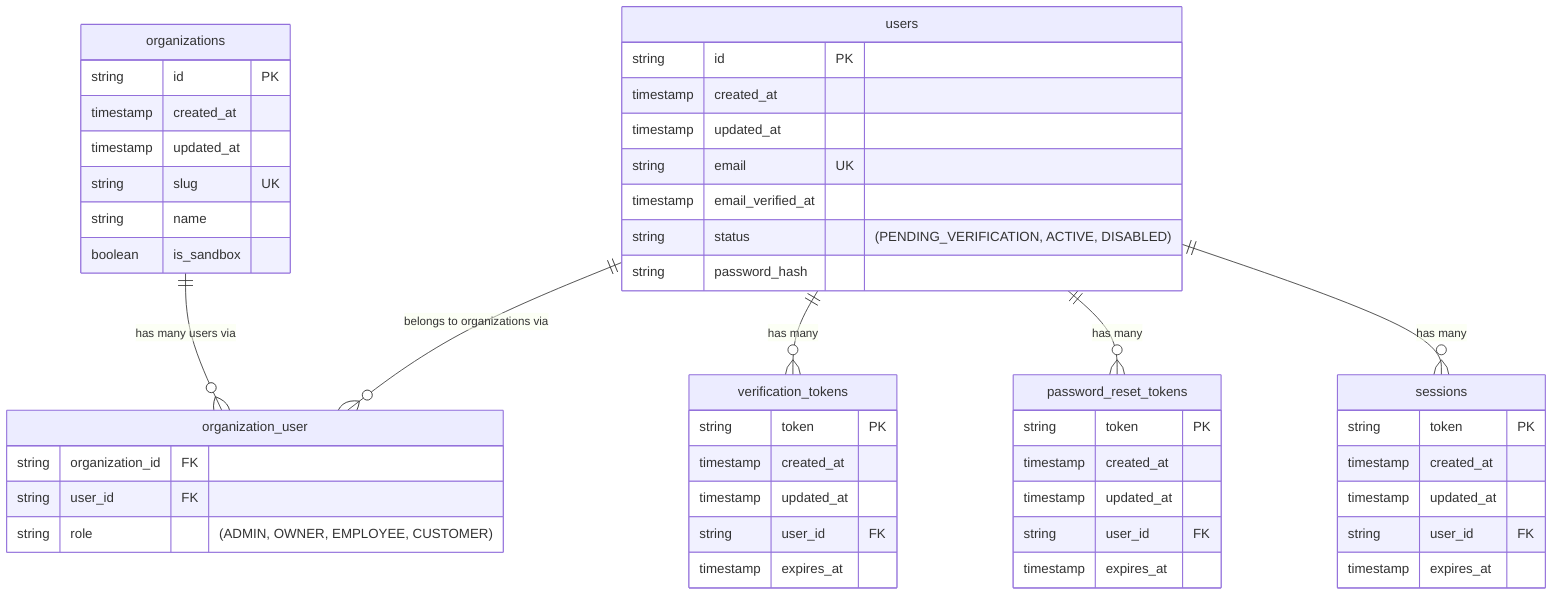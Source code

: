erDiagram
	organizations {
		string		id PK
		timestamp	created_at
		timestamp	updated_at

		string		slug UK
		string		name
		boolean		is_sandbox
	}

	organization_user {
		string		organization_id FK
		string		user_id FK

		string		role "(ADMIN, OWNER, EMPLOYEE, CUSTOMER)"
	}

	users {
		string 		id PK
		timestamp	created_at
		timestamp	updated_at

		string		email UK
		timestamp	email_verified_at
		string		status "(PENDING_VERIFICATION, ACTIVE, DISABLED)"
		string		password_hash
	}

	verification_tokens {
		string		token PK
		timestamp	created_at
		timestamp	updated_at

		string		user_id FK

		timestamp	expires_at
	}

	password_reset_tokens {
		string		token PK
		timestamp	created_at
		timestamp	updated_at

		string		user_id FK

		timestamp	expires_at
	}

	sessions {
		string		token PK
		timestamp	created_at
		timestamp	updated_at

		string		user_id FK

		timestamp	expires_at
	}

organizations ||--o{ organization_user : "has many users via"
users ||--o{ organization_user : "belongs to organizations via"

users ||--o{ verification_tokens : "has many"
users ||--o{ password_reset_tokens : "has many"
users ||--o{ sessions : "has many"